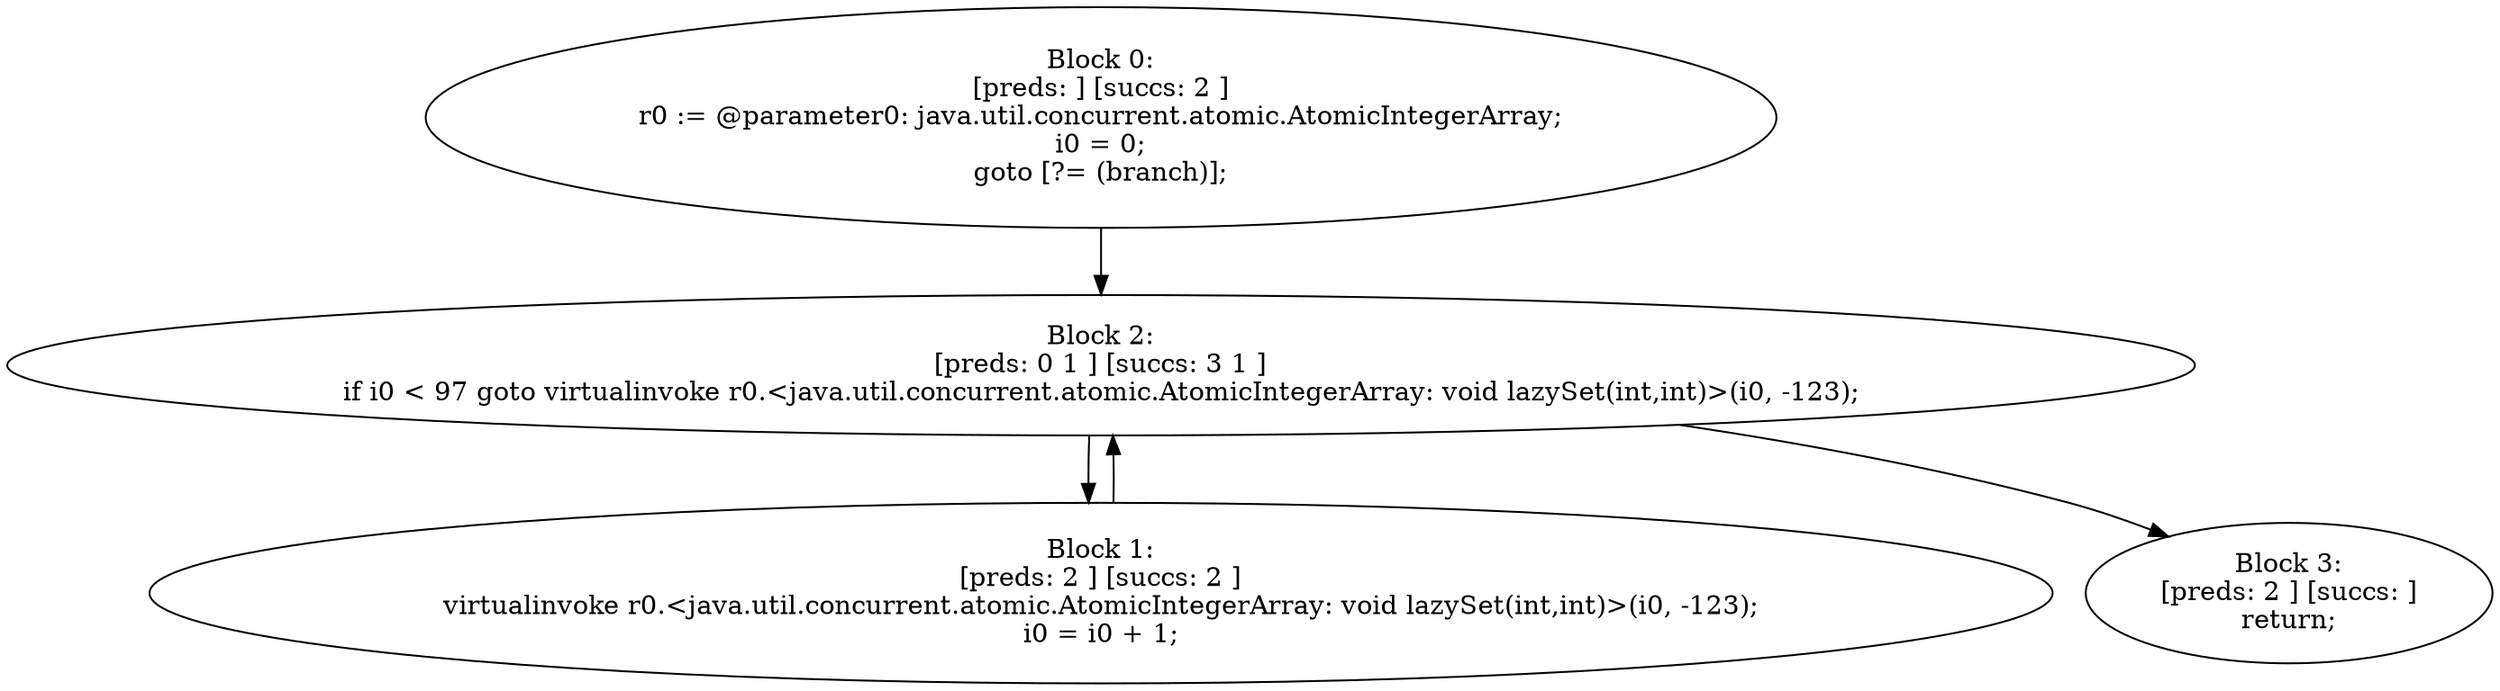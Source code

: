 digraph "unitGraph" {
    "Block 0:
[preds: ] [succs: 2 ]
r0 := @parameter0: java.util.concurrent.atomic.AtomicIntegerArray;
i0 = 0;
goto [?= (branch)];
"
    "Block 1:
[preds: 2 ] [succs: 2 ]
virtualinvoke r0.<java.util.concurrent.atomic.AtomicIntegerArray: void lazySet(int,int)>(i0, -123);
i0 = i0 + 1;
"
    "Block 2:
[preds: 0 1 ] [succs: 3 1 ]
if i0 < 97 goto virtualinvoke r0.<java.util.concurrent.atomic.AtomicIntegerArray: void lazySet(int,int)>(i0, -123);
"
    "Block 3:
[preds: 2 ] [succs: ]
return;
"
    "Block 0:
[preds: ] [succs: 2 ]
r0 := @parameter0: java.util.concurrent.atomic.AtomicIntegerArray;
i0 = 0;
goto [?= (branch)];
"->"Block 2:
[preds: 0 1 ] [succs: 3 1 ]
if i0 < 97 goto virtualinvoke r0.<java.util.concurrent.atomic.AtomicIntegerArray: void lazySet(int,int)>(i0, -123);
";
    "Block 1:
[preds: 2 ] [succs: 2 ]
virtualinvoke r0.<java.util.concurrent.atomic.AtomicIntegerArray: void lazySet(int,int)>(i0, -123);
i0 = i0 + 1;
"->"Block 2:
[preds: 0 1 ] [succs: 3 1 ]
if i0 < 97 goto virtualinvoke r0.<java.util.concurrent.atomic.AtomicIntegerArray: void lazySet(int,int)>(i0, -123);
";
    "Block 2:
[preds: 0 1 ] [succs: 3 1 ]
if i0 < 97 goto virtualinvoke r0.<java.util.concurrent.atomic.AtomicIntegerArray: void lazySet(int,int)>(i0, -123);
"->"Block 3:
[preds: 2 ] [succs: ]
return;
";
    "Block 2:
[preds: 0 1 ] [succs: 3 1 ]
if i0 < 97 goto virtualinvoke r0.<java.util.concurrent.atomic.AtomicIntegerArray: void lazySet(int,int)>(i0, -123);
"->"Block 1:
[preds: 2 ] [succs: 2 ]
virtualinvoke r0.<java.util.concurrent.atomic.AtomicIntegerArray: void lazySet(int,int)>(i0, -123);
i0 = i0 + 1;
";
}
